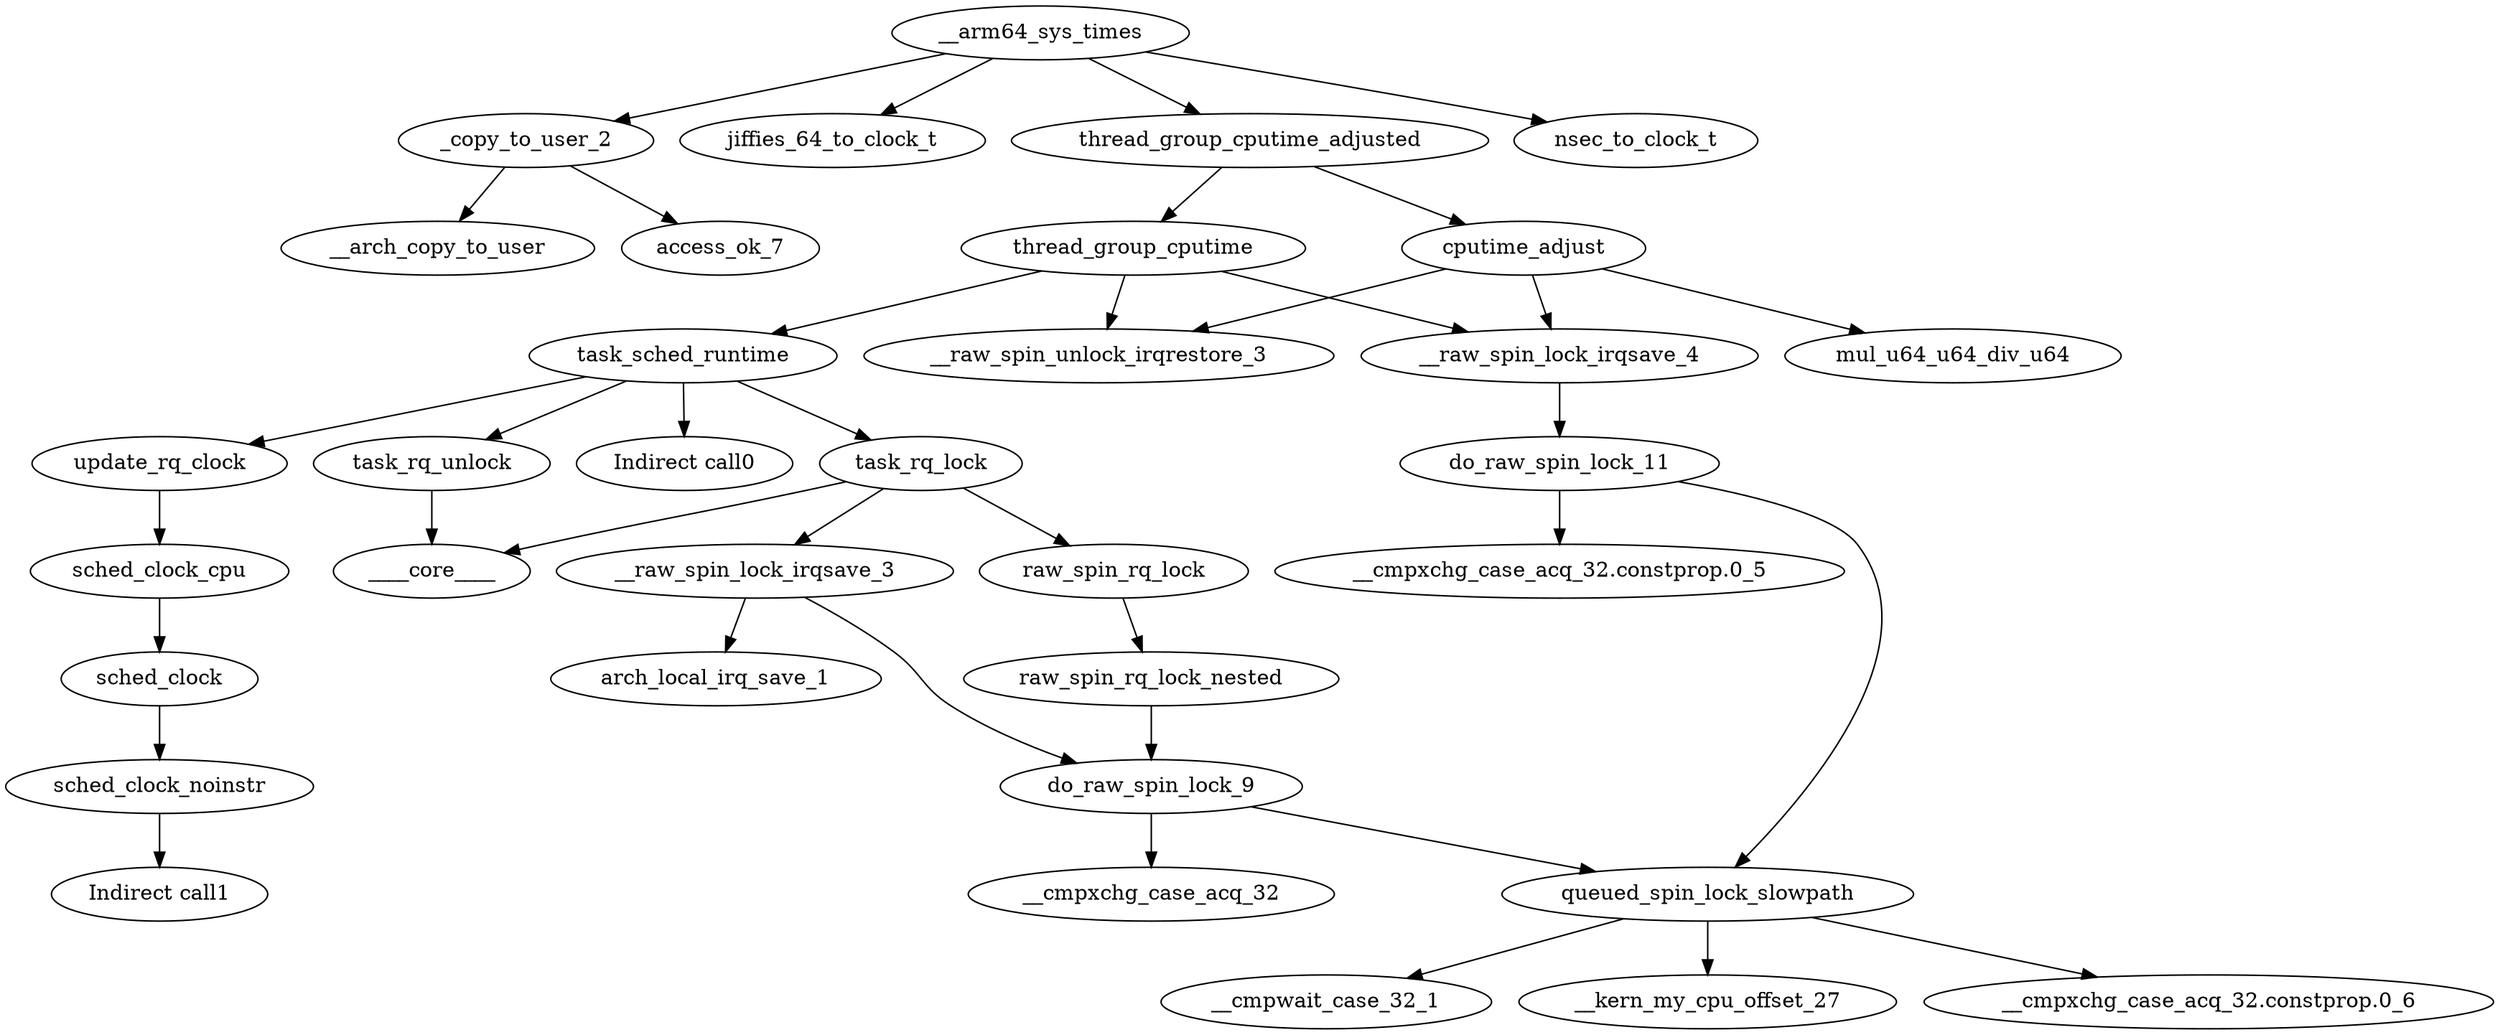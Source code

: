 digraph kerncollapsed {
    "__arch_copy_to_user" [color="black"];
    "sched_clock_noinstr" [color="black"];
    "arch_local_irq_save_1" [color="black"];
    "thread_group_cputime" [color="black"];
    "__raw_spin_unlock_irqrestore_3" [color="black"];
    "raw_spin_rq_lock" [color="black"];
    "jiffies_64_to_clock_t" [color="black"];
    "__arm64_sys_times" [color="black"];
    "__cmpxchg_case_acq_32.constprop.0_5" [color="black"];
    "cputime_adjust" [color="black"];
    "do_raw_spin_lock_11" [color="black"];
    "task_rq_lock" [color="black"];
    "__cmpxchg_case_acq_32" [color="black"];
    "__raw_spin_lock_irqsave_4" [color="black"];
    "task_sched_runtime" [color="black"];
    "task_rq_unlock" [color="black"];
    "__cmpwait_case_32_1" [color="black"];
    "thread_group_cputime_adjusted" [color="black"];
    "Indirect call0" [color="black"];
    "_copy_to_user_2" [color="black"];
    "sched_clock" [color="black"];
    "__raw_spin_lock_irqsave_3" [color="black"];
    "Indirect call1" [color="black"];
    "access_ok_7" [color="black"];
    "____core____" [color="kernel"];
    "__kern_my_cpu_offset_27" [color="black"];
    "queued_spin_lock_slowpath" [color="black"];
    "raw_spin_rq_lock_nested" [color="black"];
    "update_rq_clock" [color="black"];
    "__cmpxchg_case_acq_32.constprop.0_6" [color="black"];
    "sched_clock_cpu" [color="black"];
    "nsec_to_clock_t" [color="black"];
    "do_raw_spin_lock_9" [color="black"];
    "mul_u64_u64_div_u64" [color="black"];
    "update_rq_clock" -> "sched_clock_cpu" [color="black"];
    "sched_clock" -> "sched_clock_noinstr" [color="black"];
    "thread_group_cputime_adjusted" -> "thread_group_cputime" [color="black"];
    "thread_group_cputime_adjusted" -> "cputime_adjust" [color="black"];
    "__raw_spin_lock_irqsave_3" -> "arch_local_irq_save_1" [color="black"];
    "__raw_spin_lock_irqsave_3" -> "do_raw_spin_lock_9" [color="black"];
    "queued_spin_lock_slowpath" -> "__cmpwait_case_32_1" [color="black"];
    "queued_spin_lock_slowpath" -> "__kern_my_cpu_offset_27" [color="black"];
    "queued_spin_lock_slowpath" -> "__cmpxchg_case_acq_32.constprop.0_6" [color="black"];
    "raw_spin_rq_lock" -> "raw_spin_rq_lock_nested" [color="black"];
    "__arm64_sys_times" -> "nsec_to_clock_t" [color="black"];
    "__arm64_sys_times" -> "_copy_to_user_2" [color="black"];
    "__arm64_sys_times" -> "thread_group_cputime_adjusted" [color="black"];
    "__arm64_sys_times" -> "jiffies_64_to_clock_t" [color="black"];
    "task_sched_runtime" -> "Indirect call0" [color="black"];
    "task_sched_runtime" -> "task_rq_unlock" [color="black"];
    "task_sched_runtime" -> "task_rq_lock" [color="black"];
    "task_sched_runtime" -> "update_rq_clock" [color="black"];
    "sched_clock_noinstr" -> "Indirect call1" [color="black"];
    "_copy_to_user_2" -> "access_ok_7" [color="black"];
    "_copy_to_user_2" -> "__arch_copy_to_user" [color="black"];
    "sched_clock_cpu" -> "sched_clock" [color="black"];
    "raw_spin_rq_lock_nested" -> "do_raw_spin_lock_9" [color="black"];
    "task_rq_lock" -> "____core____" [color="black"];
    "task_rq_lock" -> "__raw_spin_lock_irqsave_3" [color="black"];
    "task_rq_lock" -> "raw_spin_rq_lock" [color="black"];
    "__raw_spin_lock_irqsave_4" -> "do_raw_spin_lock_11" [color="black"];
    "thread_group_cputime" -> "__raw_spin_lock_irqsave_4" [color="black"];
    "thread_group_cputime" -> "task_sched_runtime" [color="black"];
    "thread_group_cputime" -> "__raw_spin_unlock_irqrestore_3" [color="black"];
    "task_rq_unlock" -> "____core____" [color="black"];
    "do_raw_spin_lock_11" -> "__cmpxchg_case_acq_32.constprop.0_5" [color="black"];
    "do_raw_spin_lock_11" -> "queued_spin_lock_slowpath" [color="black"];
    "cputime_adjust" -> "__raw_spin_unlock_irqrestore_3" [color="black"];
    "cputime_adjust" -> "__raw_spin_lock_irqsave_4" [color="black"];
    "cputime_adjust" -> "mul_u64_u64_div_u64" [color="black"];
    "do_raw_spin_lock_9" -> "__cmpxchg_case_acq_32" [color="black"];
    "do_raw_spin_lock_9" -> "queued_spin_lock_slowpath" [color="black"];
}

